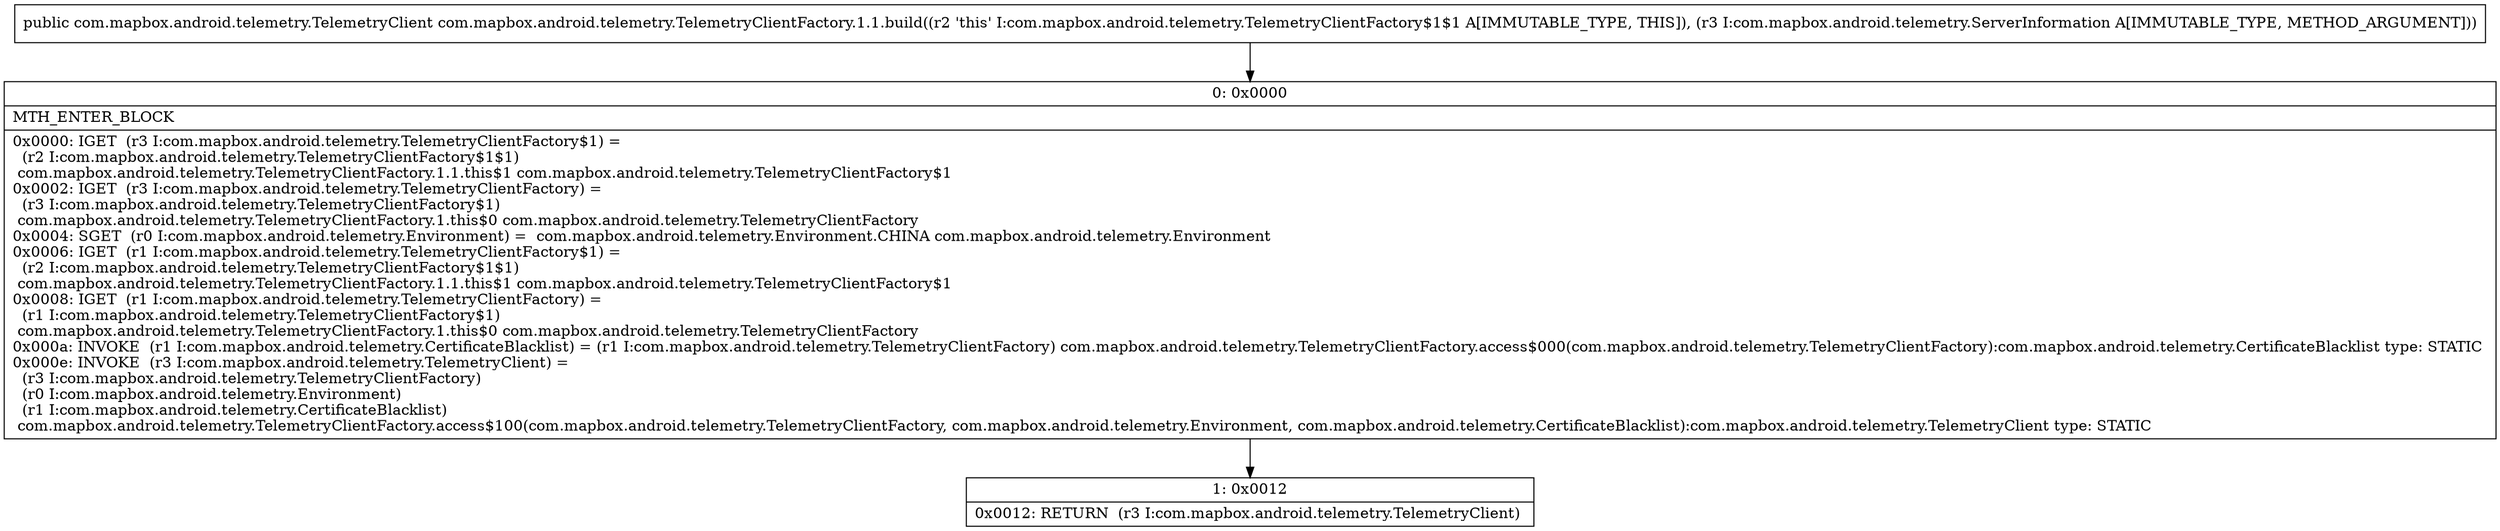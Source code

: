 digraph "CFG forcom.mapbox.android.telemetry.TelemetryClientFactory.1.1.build(Lcom\/mapbox\/android\/telemetry\/ServerInformation;)Lcom\/mapbox\/android\/telemetry\/TelemetryClient;" {
Node_0 [shape=record,label="{0\:\ 0x0000|MTH_ENTER_BLOCK\l|0x0000: IGET  (r3 I:com.mapbox.android.telemetry.TelemetryClientFactory$1) = \l  (r2 I:com.mapbox.android.telemetry.TelemetryClientFactory$1$1)\l com.mapbox.android.telemetry.TelemetryClientFactory.1.1.this$1 com.mapbox.android.telemetry.TelemetryClientFactory$1 \l0x0002: IGET  (r3 I:com.mapbox.android.telemetry.TelemetryClientFactory) = \l  (r3 I:com.mapbox.android.telemetry.TelemetryClientFactory$1)\l com.mapbox.android.telemetry.TelemetryClientFactory.1.this$0 com.mapbox.android.telemetry.TelemetryClientFactory \l0x0004: SGET  (r0 I:com.mapbox.android.telemetry.Environment) =  com.mapbox.android.telemetry.Environment.CHINA com.mapbox.android.telemetry.Environment \l0x0006: IGET  (r1 I:com.mapbox.android.telemetry.TelemetryClientFactory$1) = \l  (r2 I:com.mapbox.android.telemetry.TelemetryClientFactory$1$1)\l com.mapbox.android.telemetry.TelemetryClientFactory.1.1.this$1 com.mapbox.android.telemetry.TelemetryClientFactory$1 \l0x0008: IGET  (r1 I:com.mapbox.android.telemetry.TelemetryClientFactory) = \l  (r1 I:com.mapbox.android.telemetry.TelemetryClientFactory$1)\l com.mapbox.android.telemetry.TelemetryClientFactory.1.this$0 com.mapbox.android.telemetry.TelemetryClientFactory \l0x000a: INVOKE  (r1 I:com.mapbox.android.telemetry.CertificateBlacklist) = (r1 I:com.mapbox.android.telemetry.TelemetryClientFactory) com.mapbox.android.telemetry.TelemetryClientFactory.access$000(com.mapbox.android.telemetry.TelemetryClientFactory):com.mapbox.android.telemetry.CertificateBlacklist type: STATIC \l0x000e: INVOKE  (r3 I:com.mapbox.android.telemetry.TelemetryClient) = \l  (r3 I:com.mapbox.android.telemetry.TelemetryClientFactory)\l  (r0 I:com.mapbox.android.telemetry.Environment)\l  (r1 I:com.mapbox.android.telemetry.CertificateBlacklist)\l com.mapbox.android.telemetry.TelemetryClientFactory.access$100(com.mapbox.android.telemetry.TelemetryClientFactory, com.mapbox.android.telemetry.Environment, com.mapbox.android.telemetry.CertificateBlacklist):com.mapbox.android.telemetry.TelemetryClient type: STATIC \l}"];
Node_1 [shape=record,label="{1\:\ 0x0012|0x0012: RETURN  (r3 I:com.mapbox.android.telemetry.TelemetryClient) \l}"];
MethodNode[shape=record,label="{public com.mapbox.android.telemetry.TelemetryClient com.mapbox.android.telemetry.TelemetryClientFactory.1.1.build((r2 'this' I:com.mapbox.android.telemetry.TelemetryClientFactory$1$1 A[IMMUTABLE_TYPE, THIS]), (r3 I:com.mapbox.android.telemetry.ServerInformation A[IMMUTABLE_TYPE, METHOD_ARGUMENT])) }"];
MethodNode -> Node_0;
Node_0 -> Node_1;
}

